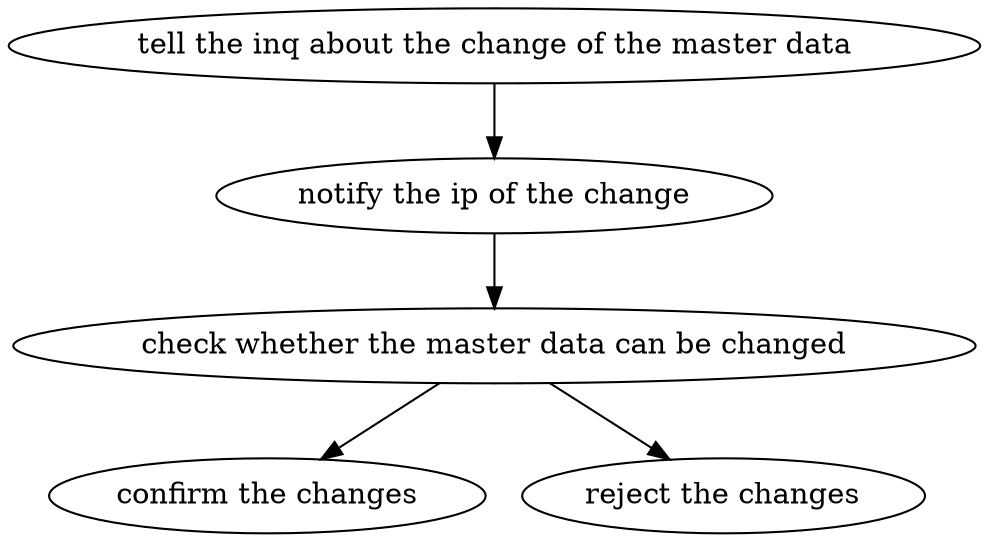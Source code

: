strict digraph "doc-10.12" {
	graph [name="doc-10.12"];
	"tell the inq about the change of the master data"	[attrs="{'type': 'Activity', 'label': 'tell the inq about the change of the master data'}"];
	"notify the ip of the change"	[attrs="{'type': 'Activity', 'label': 'notify the ip of the change'}"];
	"tell the inq about the change of the master data" -> "notify the ip of the change"	[attrs="{'type': 'flow', 'label': 'flow'}"];
	"check whether the master data can be changed"	[attrs="{'type': 'Activity', 'label': 'check whether the master data can be changed'}"];
	"notify the ip of the change" -> "check whether the master data can be changed"	[attrs="{'type': 'flow', 'label': 'flow'}"];
	"confirm the changes"	[attrs="{'type': 'Activity', 'label': 'confirm the changes'}"];
	"check whether the master data can be changed" -> "confirm the changes"	[attrs="{'type': 'flow', 'label': 'flow'}"];
	"reject the changes"	[attrs="{'type': 'Activity', 'label': 'reject the changes'}"];
	"check whether the master data can be changed" -> "reject the changes"	[attrs="{'type': 'flow', 'label': 'flow'}"];
}

